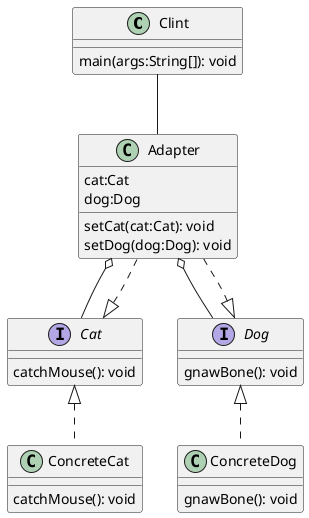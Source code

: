 @startuml
'https://plantuml.com/class-diagram

class Clint {
    main(args:String[]): void
}

interface Cat {
    catchMouse(): void
}
interface Dog {
    gnawBone(): void
}

class ConcreteCat implements Cat{
    catchMouse(): void
}

class ConcreteDog implements Dog{
    gnawBone(): void
}

class Adapter implements Cat, Dog{
    cat:Cat
    dog:Dog

    setCat(cat:Cat): void
    setDog(dog:Dog): void

}

Adapter o-- Cat
Adapter o-- Dog

Clint -- Adapter

@enduml